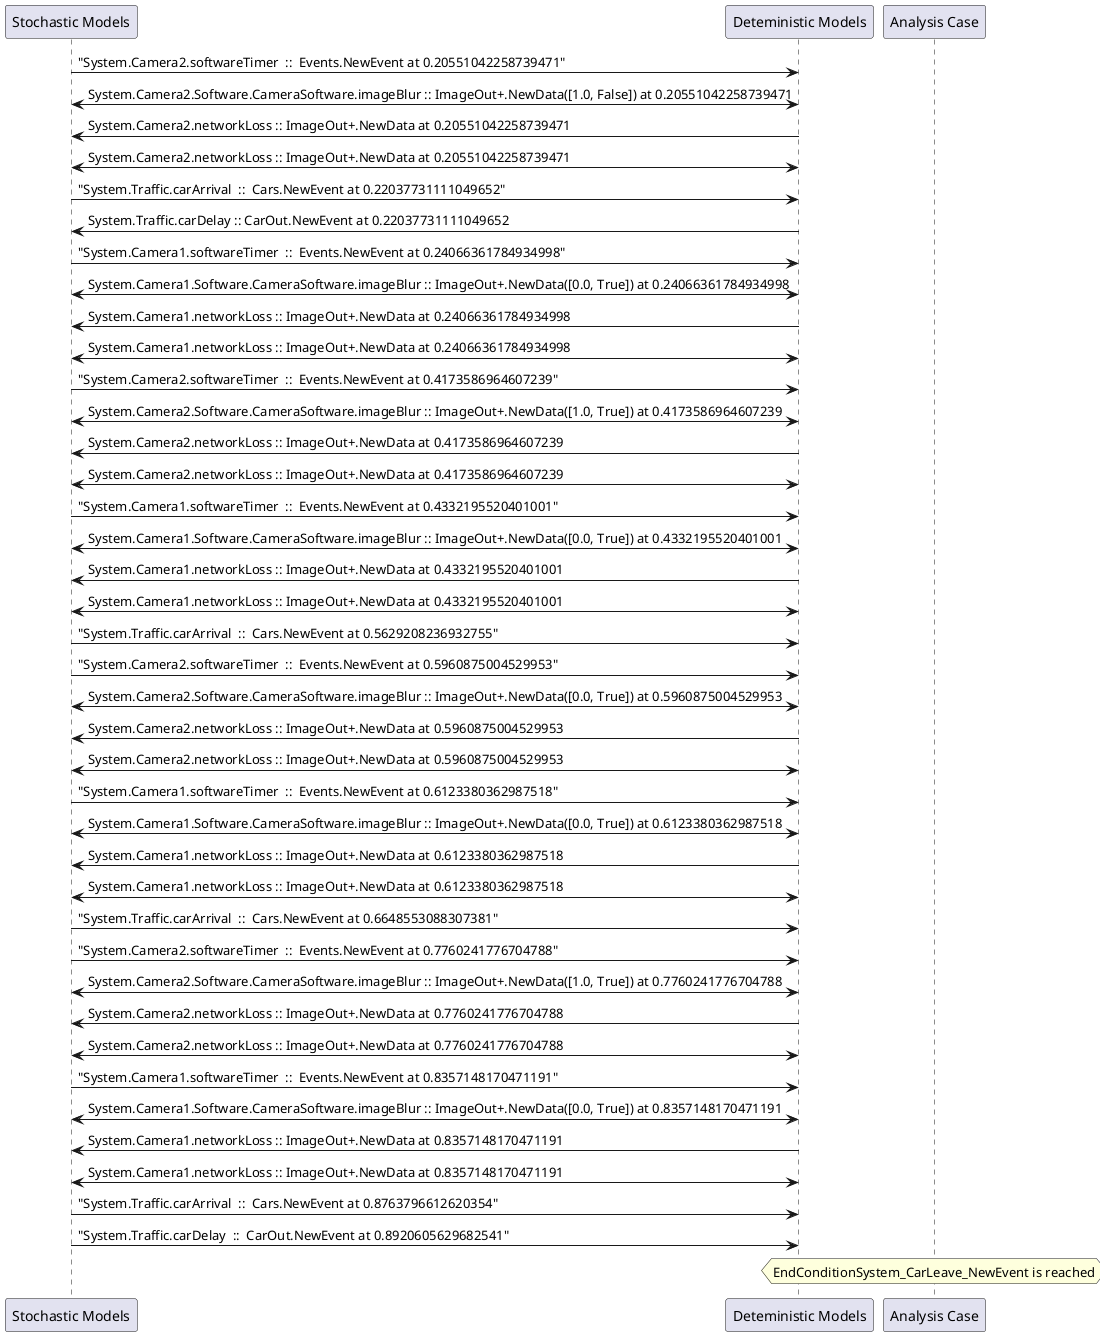 
	@startuml
	participant "Stochastic Models" as stochmodel
	participant "Deteministic Models" as detmodel
	participant "Analysis Case" as analysis
	{188_stop} stochmodel -> detmodel : "System.Camera2.softwareTimer  ::  Events.NewEvent at 0.20551042258739471"
detmodel <-> stochmodel : System.Camera2.Software.CameraSoftware.imageBlur :: ImageOut+.NewData([1.0, False]) at 0.20551042258739471
detmodel -> stochmodel : System.Camera2.networkLoss :: ImageOut+.NewData at 0.20551042258739471
detmodel <-> stochmodel : System.Camera2.networkLoss :: ImageOut+.NewData at 0.20551042258739471
{204_stop} stochmodel -> detmodel : "System.Traffic.carArrival  ::  Cars.NewEvent at 0.22037731111049652"
{214_start} detmodel -> stochmodel : System.Traffic.carDelay :: CarOut.NewEvent at 0.22037731111049652
{173_stop} stochmodel -> detmodel : "System.Camera1.softwareTimer  ::  Events.NewEvent at 0.24066361784934998"
detmodel <-> stochmodel : System.Camera1.Software.CameraSoftware.imageBlur :: ImageOut+.NewData([0.0, True]) at 0.24066361784934998
detmodel -> stochmodel : System.Camera1.networkLoss :: ImageOut+.NewData at 0.24066361784934998
detmodel <-> stochmodel : System.Camera1.networkLoss :: ImageOut+.NewData at 0.24066361784934998
{189_stop} stochmodel -> detmodel : "System.Camera2.softwareTimer  ::  Events.NewEvent at 0.4173586964607239"
detmodel <-> stochmodel : System.Camera2.Software.CameraSoftware.imageBlur :: ImageOut+.NewData([1.0, True]) at 0.4173586964607239
detmodel -> stochmodel : System.Camera2.networkLoss :: ImageOut+.NewData at 0.4173586964607239
detmodel <-> stochmodel : System.Camera2.networkLoss :: ImageOut+.NewData at 0.4173586964607239
{174_stop} stochmodel -> detmodel : "System.Camera1.softwareTimer  ::  Events.NewEvent at 0.4332195520401001"
detmodel <-> stochmodel : System.Camera1.Software.CameraSoftware.imageBlur :: ImageOut+.NewData([0.0, True]) at 0.4332195520401001
detmodel -> stochmodel : System.Camera1.networkLoss :: ImageOut+.NewData at 0.4332195520401001
detmodel <-> stochmodel : System.Camera1.networkLoss :: ImageOut+.NewData at 0.4332195520401001
{205_stop} stochmodel -> detmodel : "System.Traffic.carArrival  ::  Cars.NewEvent at 0.5629208236932755"
{190_stop} stochmodel -> detmodel : "System.Camera2.softwareTimer  ::  Events.NewEvent at 0.5960875004529953"
detmodel <-> stochmodel : System.Camera2.Software.CameraSoftware.imageBlur :: ImageOut+.NewData([0.0, True]) at 0.5960875004529953
detmodel -> stochmodel : System.Camera2.networkLoss :: ImageOut+.NewData at 0.5960875004529953
detmodel <-> stochmodel : System.Camera2.networkLoss :: ImageOut+.NewData at 0.5960875004529953
{175_stop} stochmodel -> detmodel : "System.Camera1.softwareTimer  ::  Events.NewEvent at 0.6123380362987518"
detmodel <-> stochmodel : System.Camera1.Software.CameraSoftware.imageBlur :: ImageOut+.NewData([0.0, True]) at 0.6123380362987518
detmodel -> stochmodel : System.Camera1.networkLoss :: ImageOut+.NewData at 0.6123380362987518
detmodel <-> stochmodel : System.Camera1.networkLoss :: ImageOut+.NewData at 0.6123380362987518
{206_stop} stochmodel -> detmodel : "System.Traffic.carArrival  ::  Cars.NewEvent at 0.6648553088307381"
{191_stop} stochmodel -> detmodel : "System.Camera2.softwareTimer  ::  Events.NewEvent at 0.7760241776704788"
detmodel <-> stochmodel : System.Camera2.Software.CameraSoftware.imageBlur :: ImageOut+.NewData([1.0, True]) at 0.7760241776704788
detmodel -> stochmodel : System.Camera2.networkLoss :: ImageOut+.NewData at 0.7760241776704788
detmodel <-> stochmodel : System.Camera2.networkLoss :: ImageOut+.NewData at 0.7760241776704788
{176_stop} stochmodel -> detmodel : "System.Camera1.softwareTimer  ::  Events.NewEvent at 0.8357148170471191"
detmodel <-> stochmodel : System.Camera1.Software.CameraSoftware.imageBlur :: ImageOut+.NewData([0.0, True]) at 0.8357148170471191
detmodel -> stochmodel : System.Camera1.networkLoss :: ImageOut+.NewData at 0.8357148170471191
detmodel <-> stochmodel : System.Camera1.networkLoss :: ImageOut+.NewData at 0.8357148170471191
{207_stop} stochmodel -> detmodel : "System.Traffic.carArrival  ::  Cars.NewEvent at 0.8763796612620354"
{214_stop} stochmodel -> detmodel : "System.Traffic.carDelay  ::  CarOut.NewEvent at 0.8920605629682541"
{214_start} <-> {214_stop} : delay
hnote over analysis 
EndConditionSystem_CarLeave_NewEvent is reached
endnote
@enduml
